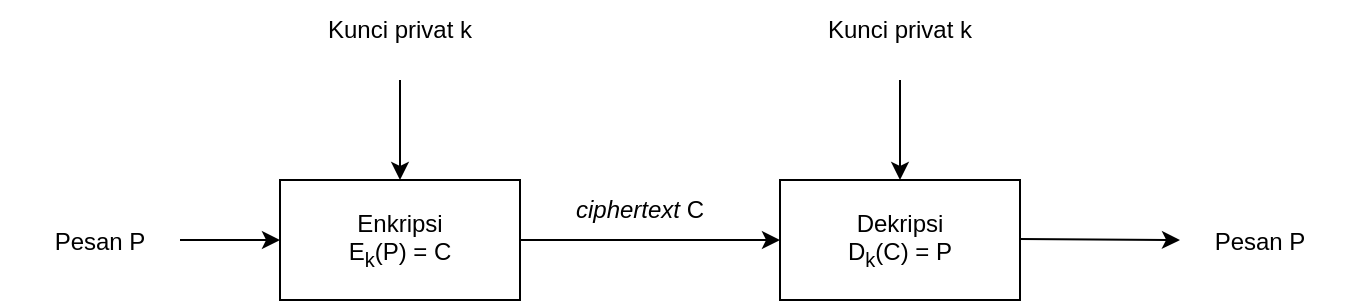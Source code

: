 <mxfile version="22.0.3" type="device">
  <diagram name="Page-1" id="10DIAJ_lu0zQCTuTMbS6">
    <mxGraphModel dx="665" dy="785" grid="1" gridSize="10" guides="1" tooltips="1" connect="1" arrows="1" fold="1" page="1" pageScale="1" pageWidth="850" pageHeight="1100" math="0" shadow="0">
      <root>
        <mxCell id="0" />
        <mxCell id="1" parent="0" />
        <mxCell id="_judiyHGOqXlqc7Li3zx-1" value="Enkripsi&lt;br&gt;E&lt;sub&gt;k&lt;/sub&gt;(P) = C" style="rounded=0;whiteSpace=wrap;html=1;" vertex="1" parent="1">
          <mxGeometry x="170" y="350" width="120" height="60" as="geometry" />
        </mxCell>
        <mxCell id="_judiyHGOqXlqc7Li3zx-2" value="Dekripsi&lt;br&gt;D&lt;sub&gt;k&lt;/sub&gt;(C) = P" style="rounded=0;whiteSpace=wrap;html=1;" vertex="1" parent="1">
          <mxGeometry x="420" y="350" width="120" height="60" as="geometry" />
        </mxCell>
        <mxCell id="_judiyHGOqXlqc7Li3zx-3" value="" style="endArrow=classic;html=1;rounded=0;entryX=0.5;entryY=0;entryDx=0;entryDy=0;" edge="1" parent="1" target="_judiyHGOqXlqc7Li3zx-1">
          <mxGeometry width="50" height="50" relative="1" as="geometry">
            <mxPoint x="230" y="300" as="sourcePoint" />
            <mxPoint x="370" y="380" as="targetPoint" />
          </mxGeometry>
        </mxCell>
        <mxCell id="_judiyHGOqXlqc7Li3zx-4" value="" style="endArrow=classic;html=1;rounded=0;entryX=0.5;entryY=0;entryDx=0;entryDy=0;" edge="1" parent="1" target="_judiyHGOqXlqc7Li3zx-2">
          <mxGeometry width="50" height="50" relative="1" as="geometry">
            <mxPoint x="480" y="300" as="sourcePoint" />
            <mxPoint x="400" y="340" as="targetPoint" />
          </mxGeometry>
        </mxCell>
        <mxCell id="_judiyHGOqXlqc7Li3zx-5" value="" style="endArrow=classic;html=1;rounded=0;entryX=0;entryY=0.5;entryDx=0;entryDy=0;" edge="1" parent="1" target="_judiyHGOqXlqc7Li3zx-1">
          <mxGeometry width="50" height="50" relative="1" as="geometry">
            <mxPoint x="120" y="380" as="sourcePoint" />
            <mxPoint x="370" y="380" as="targetPoint" />
          </mxGeometry>
        </mxCell>
        <mxCell id="_judiyHGOqXlqc7Li3zx-6" value="" style="endArrow=classic;html=1;rounded=0;entryX=0;entryY=0.5;entryDx=0;entryDy=0;exitX=1;exitY=0.5;exitDx=0;exitDy=0;" edge="1" parent="1" source="_judiyHGOqXlqc7Li3zx-1" target="_judiyHGOqXlqc7Li3zx-2">
          <mxGeometry width="50" height="50" relative="1" as="geometry">
            <mxPoint x="130" y="390" as="sourcePoint" />
            <mxPoint x="180" y="390" as="targetPoint" />
          </mxGeometry>
        </mxCell>
        <mxCell id="_judiyHGOqXlqc7Li3zx-7" value="" style="endArrow=classic;html=1;rounded=0;" edge="1" parent="1">
          <mxGeometry width="50" height="50" relative="1" as="geometry">
            <mxPoint x="540" y="379.5" as="sourcePoint" />
            <mxPoint x="620" y="380" as="targetPoint" />
          </mxGeometry>
        </mxCell>
        <mxCell id="_judiyHGOqXlqc7Li3zx-8" value="Kunci privat k" style="text;html=1;strokeColor=none;fillColor=none;align=center;verticalAlign=middle;whiteSpace=wrap;rounded=0;" vertex="1" parent="1">
          <mxGeometry x="180" y="260" width="100" height="30" as="geometry" />
        </mxCell>
        <mxCell id="_judiyHGOqXlqc7Li3zx-9" value="Kunci privat k" style="text;html=1;strokeColor=none;fillColor=none;align=center;verticalAlign=middle;whiteSpace=wrap;rounded=0;" vertex="1" parent="1">
          <mxGeometry x="430" y="260" width="100" height="30" as="geometry" />
        </mxCell>
        <mxCell id="_judiyHGOqXlqc7Li3zx-10" value="Pesan P" style="text;html=1;strokeColor=none;fillColor=none;align=center;verticalAlign=middle;whiteSpace=wrap;rounded=0;" vertex="1" parent="1">
          <mxGeometry x="30" y="366" width="100" height="30" as="geometry" />
        </mxCell>
        <mxCell id="_judiyHGOqXlqc7Li3zx-11" value="Pesan P" style="text;html=1;strokeColor=none;fillColor=none;align=center;verticalAlign=middle;whiteSpace=wrap;rounded=0;" vertex="1" parent="1">
          <mxGeometry x="610" y="366" width="100" height="30" as="geometry" />
        </mxCell>
        <mxCell id="_judiyHGOqXlqc7Li3zx-12" value="&lt;i&gt;ciphertext &lt;/i&gt;C" style="text;html=1;strokeColor=none;fillColor=none;align=center;verticalAlign=middle;whiteSpace=wrap;rounded=0;" vertex="1" parent="1">
          <mxGeometry x="300" y="350" width="100" height="30" as="geometry" />
        </mxCell>
      </root>
    </mxGraphModel>
  </diagram>
</mxfile>
